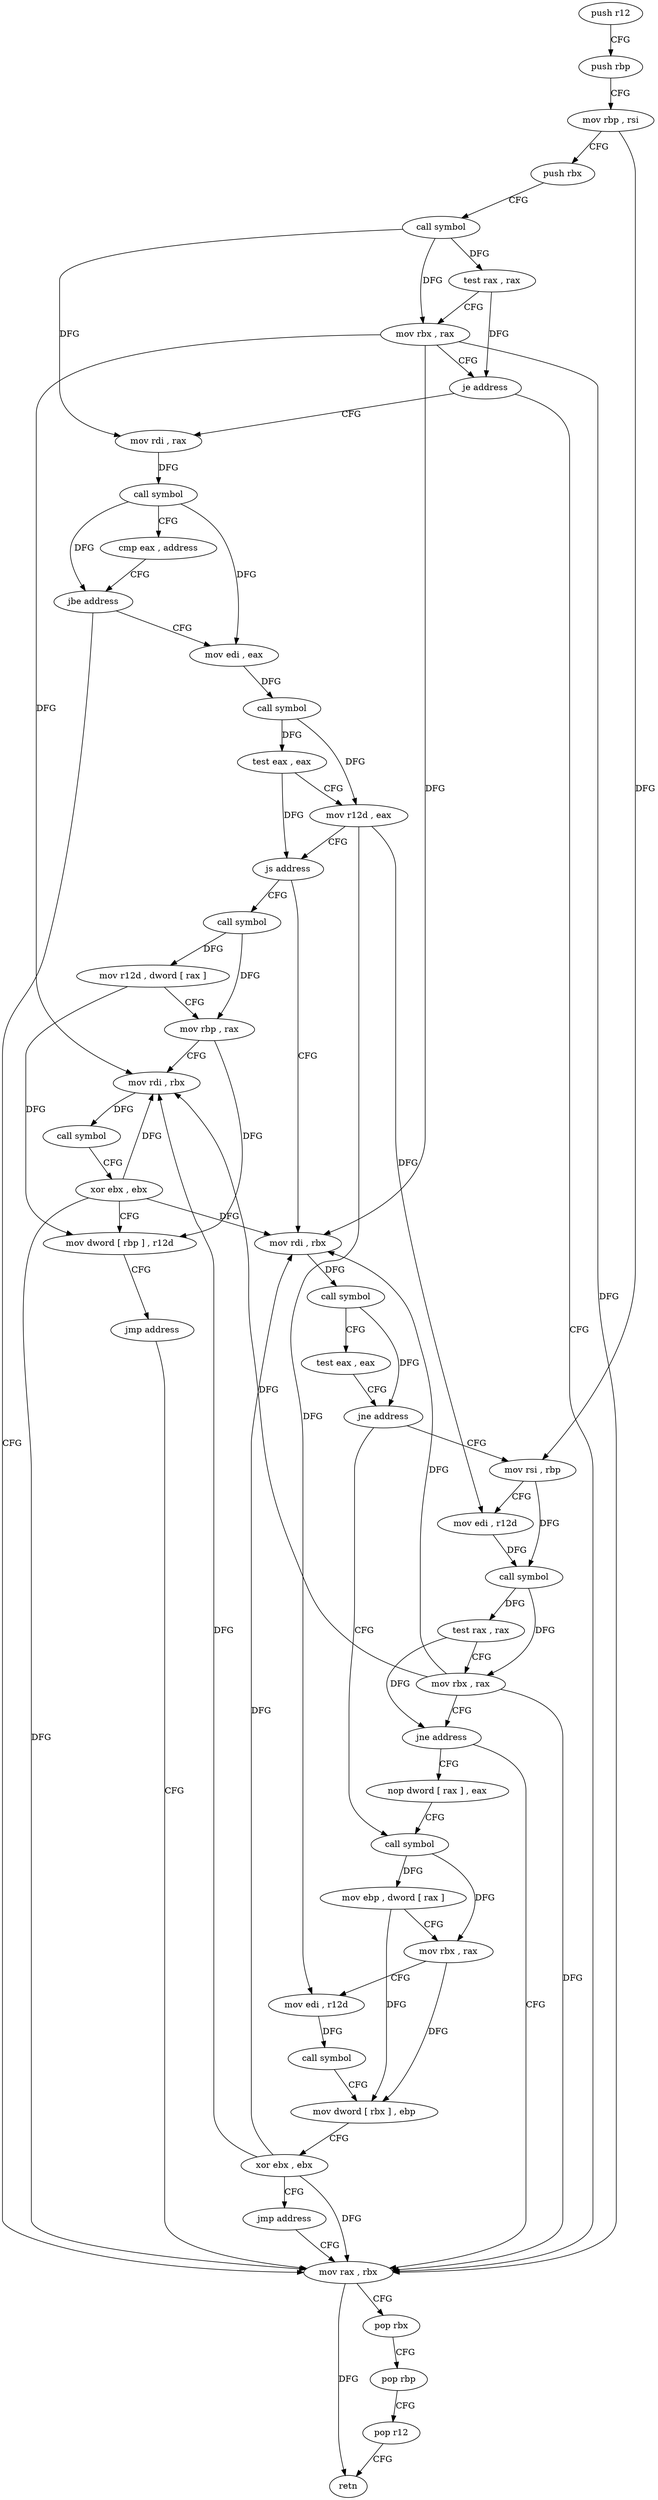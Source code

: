 digraph "func" {
"4270096" [label = "push r12" ]
"4270098" [label = "push rbp" ]
"4270099" [label = "mov rbp , rsi" ]
"4270102" [label = "push rbx" ]
"4270103" [label = "call symbol" ]
"4270108" [label = "test rax , rax" ]
"4270111" [label = "mov rbx , rax" ]
"4270114" [label = "je address" ]
"4270129" [label = "mov rax , rbx" ]
"4270116" [label = "mov rdi , rax" ]
"4270132" [label = "pop rbx" ]
"4270133" [label = "pop rbp" ]
"4270134" [label = "pop r12" ]
"4270136" [label = "retn" ]
"4270119" [label = "call symbol" ]
"4270124" [label = "cmp eax , address" ]
"4270127" [label = "jbe address" ]
"4270144" [label = "mov edi , eax" ]
"4270146" [label = "call symbol" ]
"4270151" [label = "test eax , eax" ]
"4270153" [label = "mov r12d , eax" ]
"4270156" [label = "js address" ]
"4270224" [label = "call symbol" ]
"4270158" [label = "mov rdi , rbx" ]
"4270229" [label = "mov r12d , dword [ rax ]" ]
"4270232" [label = "mov rbp , rax" ]
"4270235" [label = "mov rdi , rbx" ]
"4270238" [label = "call symbol" ]
"4270243" [label = "xor ebx , ebx" ]
"4270245" [label = "mov dword [ rbp ] , r12d" ]
"4270249" [label = "jmp address" ]
"4270161" [label = "call symbol" ]
"4270166" [label = "test eax , eax" ]
"4270168" [label = "jne address" ]
"4270192" [label = "call symbol" ]
"4270170" [label = "mov rsi , rbp" ]
"4270197" [label = "mov ebp , dword [ rax ]" ]
"4270199" [label = "mov rbx , rax" ]
"4270202" [label = "mov edi , r12d" ]
"4270205" [label = "call symbol" ]
"4270210" [label = "mov dword [ rbx ] , ebp" ]
"4270212" [label = "xor ebx , ebx" ]
"4270214" [label = "jmp address" ]
"4270173" [label = "mov edi , r12d" ]
"4270176" [label = "call symbol" ]
"4270181" [label = "test rax , rax" ]
"4270184" [label = "mov rbx , rax" ]
"4270187" [label = "jne address" ]
"4270189" [label = "nop dword [ rax ] , eax" ]
"4270096" -> "4270098" [ label = "CFG" ]
"4270098" -> "4270099" [ label = "CFG" ]
"4270099" -> "4270102" [ label = "CFG" ]
"4270099" -> "4270170" [ label = "DFG" ]
"4270102" -> "4270103" [ label = "CFG" ]
"4270103" -> "4270108" [ label = "DFG" ]
"4270103" -> "4270111" [ label = "DFG" ]
"4270103" -> "4270116" [ label = "DFG" ]
"4270108" -> "4270111" [ label = "CFG" ]
"4270108" -> "4270114" [ label = "DFG" ]
"4270111" -> "4270114" [ label = "CFG" ]
"4270111" -> "4270129" [ label = "DFG" ]
"4270111" -> "4270235" [ label = "DFG" ]
"4270111" -> "4270158" [ label = "DFG" ]
"4270114" -> "4270129" [ label = "CFG" ]
"4270114" -> "4270116" [ label = "CFG" ]
"4270129" -> "4270132" [ label = "CFG" ]
"4270129" -> "4270136" [ label = "DFG" ]
"4270116" -> "4270119" [ label = "DFG" ]
"4270132" -> "4270133" [ label = "CFG" ]
"4270133" -> "4270134" [ label = "CFG" ]
"4270134" -> "4270136" [ label = "CFG" ]
"4270119" -> "4270124" [ label = "CFG" ]
"4270119" -> "4270127" [ label = "DFG" ]
"4270119" -> "4270144" [ label = "DFG" ]
"4270124" -> "4270127" [ label = "CFG" ]
"4270127" -> "4270144" [ label = "CFG" ]
"4270127" -> "4270129" [ label = "CFG" ]
"4270144" -> "4270146" [ label = "DFG" ]
"4270146" -> "4270151" [ label = "DFG" ]
"4270146" -> "4270153" [ label = "DFG" ]
"4270151" -> "4270153" [ label = "CFG" ]
"4270151" -> "4270156" [ label = "DFG" ]
"4270153" -> "4270156" [ label = "CFG" ]
"4270153" -> "4270202" [ label = "DFG" ]
"4270153" -> "4270173" [ label = "DFG" ]
"4270156" -> "4270224" [ label = "CFG" ]
"4270156" -> "4270158" [ label = "CFG" ]
"4270224" -> "4270229" [ label = "DFG" ]
"4270224" -> "4270232" [ label = "DFG" ]
"4270158" -> "4270161" [ label = "DFG" ]
"4270229" -> "4270232" [ label = "CFG" ]
"4270229" -> "4270245" [ label = "DFG" ]
"4270232" -> "4270235" [ label = "CFG" ]
"4270232" -> "4270245" [ label = "DFG" ]
"4270235" -> "4270238" [ label = "DFG" ]
"4270238" -> "4270243" [ label = "CFG" ]
"4270243" -> "4270245" [ label = "CFG" ]
"4270243" -> "4270129" [ label = "DFG" ]
"4270243" -> "4270235" [ label = "DFG" ]
"4270243" -> "4270158" [ label = "DFG" ]
"4270245" -> "4270249" [ label = "CFG" ]
"4270249" -> "4270129" [ label = "CFG" ]
"4270161" -> "4270166" [ label = "CFG" ]
"4270161" -> "4270168" [ label = "DFG" ]
"4270166" -> "4270168" [ label = "CFG" ]
"4270168" -> "4270192" [ label = "CFG" ]
"4270168" -> "4270170" [ label = "CFG" ]
"4270192" -> "4270197" [ label = "DFG" ]
"4270192" -> "4270199" [ label = "DFG" ]
"4270170" -> "4270173" [ label = "CFG" ]
"4270170" -> "4270176" [ label = "DFG" ]
"4270197" -> "4270199" [ label = "CFG" ]
"4270197" -> "4270210" [ label = "DFG" ]
"4270199" -> "4270202" [ label = "CFG" ]
"4270199" -> "4270210" [ label = "DFG" ]
"4270202" -> "4270205" [ label = "DFG" ]
"4270205" -> "4270210" [ label = "CFG" ]
"4270210" -> "4270212" [ label = "CFG" ]
"4270212" -> "4270214" [ label = "CFG" ]
"4270212" -> "4270129" [ label = "DFG" ]
"4270212" -> "4270235" [ label = "DFG" ]
"4270212" -> "4270158" [ label = "DFG" ]
"4270214" -> "4270129" [ label = "CFG" ]
"4270173" -> "4270176" [ label = "DFG" ]
"4270176" -> "4270181" [ label = "DFG" ]
"4270176" -> "4270184" [ label = "DFG" ]
"4270181" -> "4270184" [ label = "CFG" ]
"4270181" -> "4270187" [ label = "DFG" ]
"4270184" -> "4270187" [ label = "CFG" ]
"4270184" -> "4270129" [ label = "DFG" ]
"4270184" -> "4270235" [ label = "DFG" ]
"4270184" -> "4270158" [ label = "DFG" ]
"4270187" -> "4270129" [ label = "CFG" ]
"4270187" -> "4270189" [ label = "CFG" ]
"4270189" -> "4270192" [ label = "CFG" ]
}
